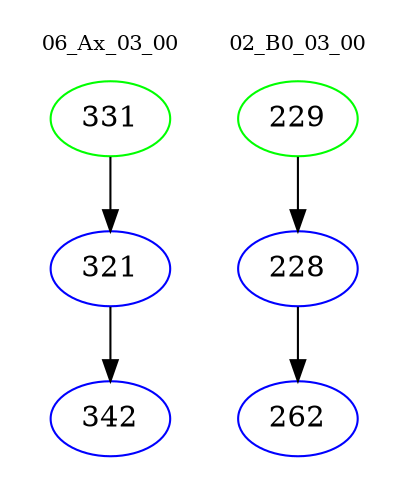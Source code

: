 digraph{
subgraph cluster_0 {
color = white
label = "06_Ax_03_00";
fontsize=10;
T0_331 [label="331", color="green"]
T0_331 -> T0_321 [color="black"]
T0_321 [label="321", color="blue"]
T0_321 -> T0_342 [color="black"]
T0_342 [label="342", color="blue"]
}
subgraph cluster_1 {
color = white
label = "02_B0_03_00";
fontsize=10;
T1_229 [label="229", color="green"]
T1_229 -> T1_228 [color="black"]
T1_228 [label="228", color="blue"]
T1_228 -> T1_262 [color="black"]
T1_262 [label="262", color="blue"]
}
}
